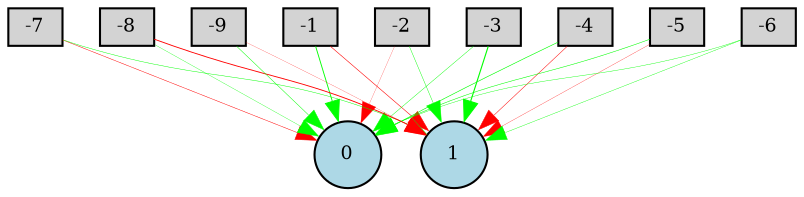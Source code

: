 digraph {
	node [fontsize=9 height=0.2 shape=circle width=0.2]
	-1 [fillcolor=lightgray shape=box style=filled]
	-2 [fillcolor=lightgray shape=box style=filled]
	-3 [fillcolor=lightgray shape=box style=filled]
	-4 [fillcolor=lightgray shape=box style=filled]
	-5 [fillcolor=lightgray shape=box style=filled]
	-6 [fillcolor=lightgray shape=box style=filled]
	-7 [fillcolor=lightgray shape=box style=filled]
	-8 [fillcolor=lightgray shape=box style=filled]
	-9 [fillcolor=lightgray shape=box style=filled]
	0 [fillcolor=lightblue style=filled]
	1 [fillcolor=lightblue style=filled]
	-1 -> 0 [color=green penwidth=0.43232129231111827 style=solid]
	-1 -> 1 [color=red penwidth=0.27127961111568244 style=solid]
	-2 -> 0 [color=red penwidth=0.10221787603694947 style=solid]
	-2 -> 1 [color=green penwidth=0.20791105215470823 style=solid]
	-3 -> 0 [color=green penwidth=0.2045209166200811 style=solid]
	-3 -> 1 [color=green penwidth=0.535770061311506 style=solid]
	-4 -> 0 [color=green penwidth=0.29668779279895197 style=solid]
	-4 -> 1 [color=red penwidth=0.23701143233326516 style=solid]
	-5 -> 0 [color=green penwidth=0.253256973305288 style=solid]
	-5 -> 1 [color=red penwidth=0.13826678029985373 style=solid]
	-6 -> 0 [color=green penwidth=0.19208397438640987 style=solid]
	-6 -> 1 [color=green penwidth=0.18437646740635794 style=solid]
	-7 -> 0 [color=red penwidth=0.22567326391857856 style=solid]
	-7 -> 1 [color=green penwidth=0.21775231575257287 style=solid]
	-8 -> 0 [color=green penwidth=0.15719644907714092 style=solid]
	-8 -> 1 [color=red penwidth=0.42750429162096915 style=solid]
	-9 -> 0 [color=green penwidth=0.23525313699934525 style=solid]
	-9 -> 1 [color=red penwidth=0.10630297752870976 style=solid]
}
